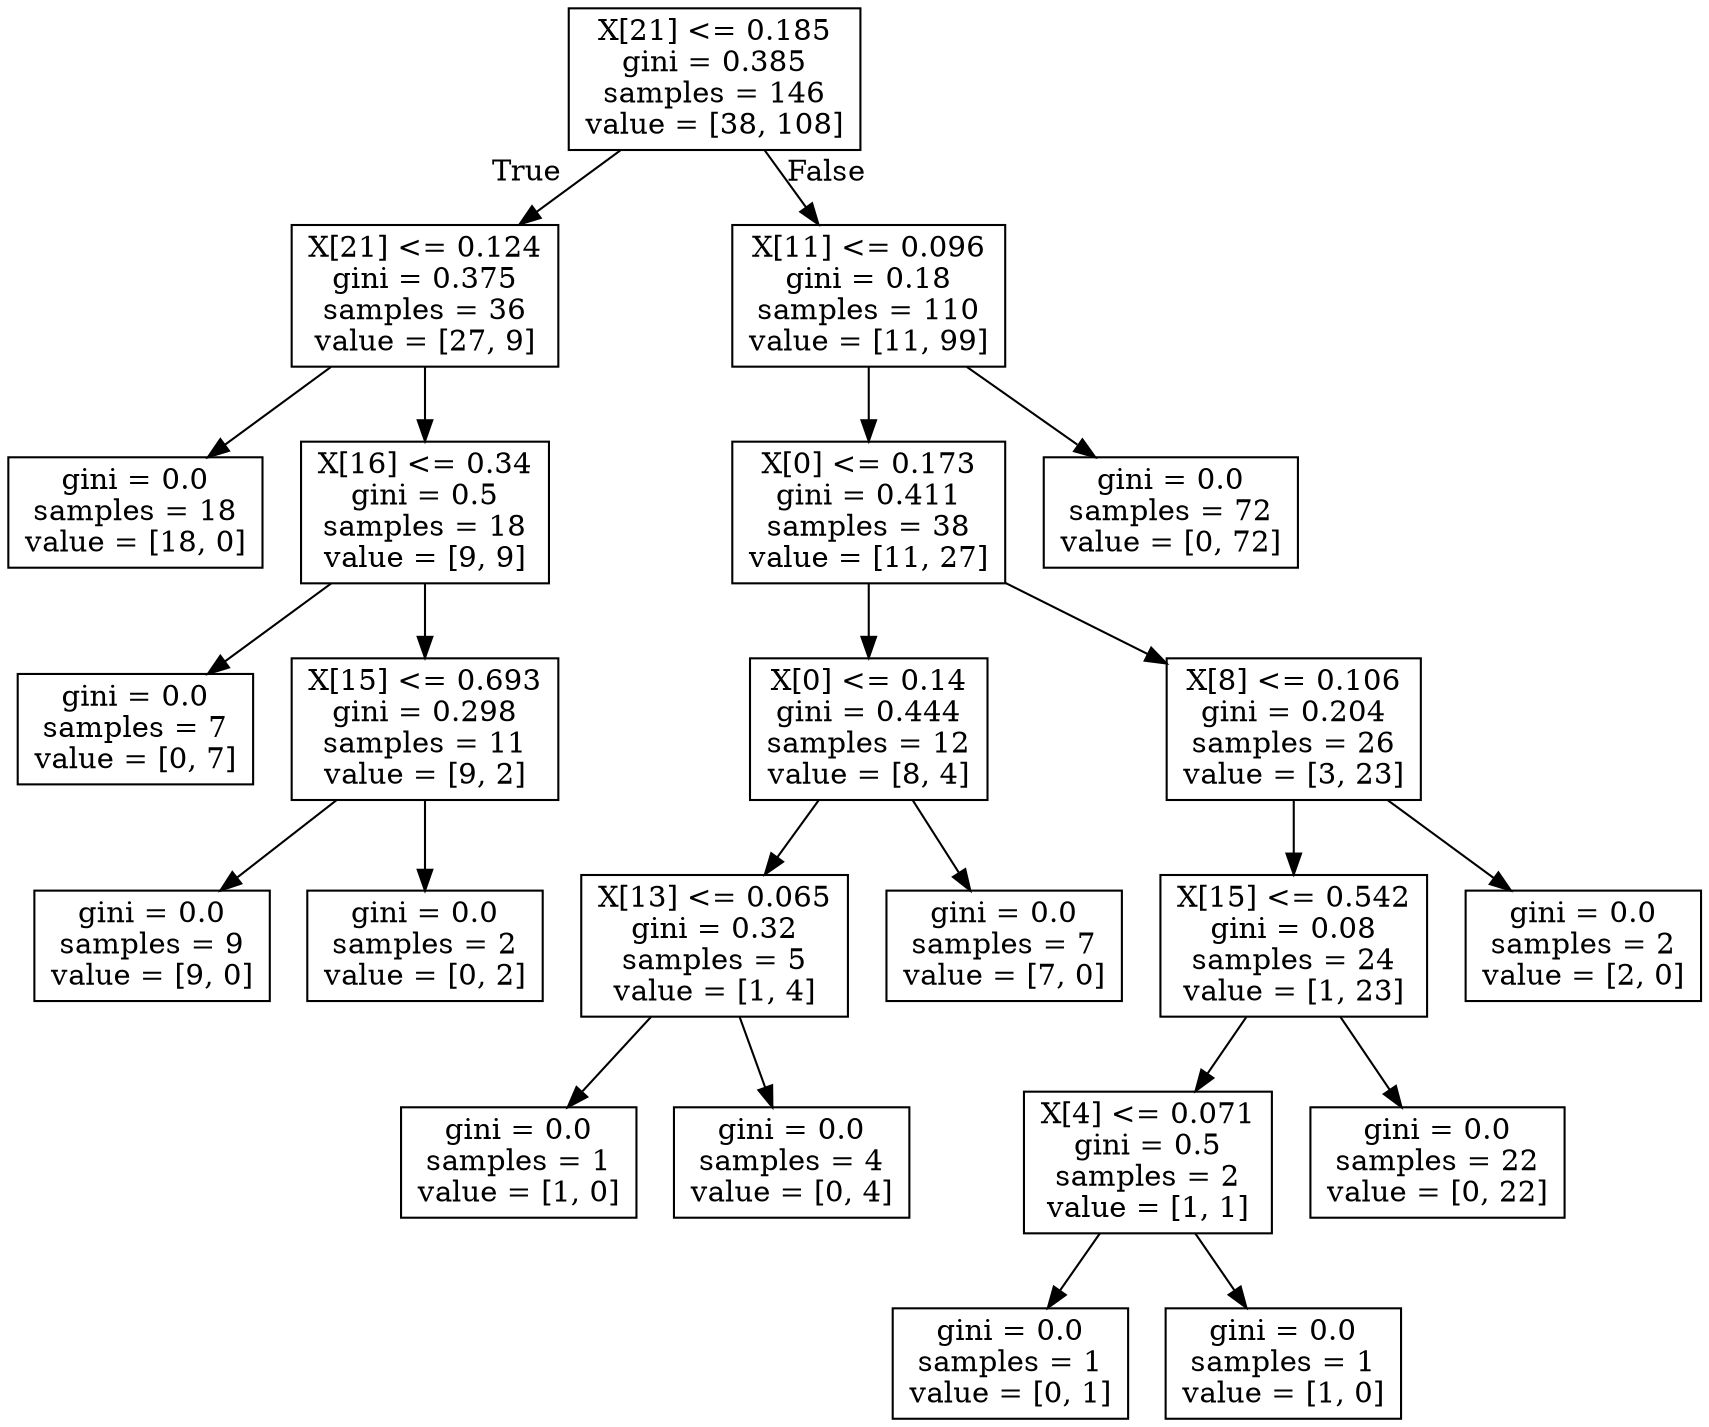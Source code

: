 digraph Tree {
node [shape=box] ;
0 [label="X[21] <= 0.185\ngini = 0.385\nsamples = 146\nvalue = [38, 108]"] ;
1 [label="X[21] <= 0.124\ngini = 0.375\nsamples = 36\nvalue = [27, 9]"] ;
0 -> 1 [labeldistance=2.5, labelangle=45, headlabel="True"] ;
2 [label="gini = 0.0\nsamples = 18\nvalue = [18, 0]"] ;
1 -> 2 ;
3 [label="X[16] <= 0.34\ngini = 0.5\nsamples = 18\nvalue = [9, 9]"] ;
1 -> 3 ;
4 [label="gini = 0.0\nsamples = 7\nvalue = [0, 7]"] ;
3 -> 4 ;
5 [label="X[15] <= 0.693\ngini = 0.298\nsamples = 11\nvalue = [9, 2]"] ;
3 -> 5 ;
6 [label="gini = 0.0\nsamples = 9\nvalue = [9, 0]"] ;
5 -> 6 ;
7 [label="gini = 0.0\nsamples = 2\nvalue = [0, 2]"] ;
5 -> 7 ;
8 [label="X[11] <= 0.096\ngini = 0.18\nsamples = 110\nvalue = [11, 99]"] ;
0 -> 8 [labeldistance=2.5, labelangle=-45, headlabel="False"] ;
9 [label="X[0] <= 0.173\ngini = 0.411\nsamples = 38\nvalue = [11, 27]"] ;
8 -> 9 ;
10 [label="X[0] <= 0.14\ngini = 0.444\nsamples = 12\nvalue = [8, 4]"] ;
9 -> 10 ;
11 [label="X[13] <= 0.065\ngini = 0.32\nsamples = 5\nvalue = [1, 4]"] ;
10 -> 11 ;
12 [label="gini = 0.0\nsamples = 1\nvalue = [1, 0]"] ;
11 -> 12 ;
13 [label="gini = 0.0\nsamples = 4\nvalue = [0, 4]"] ;
11 -> 13 ;
14 [label="gini = 0.0\nsamples = 7\nvalue = [7, 0]"] ;
10 -> 14 ;
15 [label="X[8] <= 0.106\ngini = 0.204\nsamples = 26\nvalue = [3, 23]"] ;
9 -> 15 ;
16 [label="X[15] <= 0.542\ngini = 0.08\nsamples = 24\nvalue = [1, 23]"] ;
15 -> 16 ;
17 [label="X[4] <= 0.071\ngini = 0.5\nsamples = 2\nvalue = [1, 1]"] ;
16 -> 17 ;
18 [label="gini = 0.0\nsamples = 1\nvalue = [0, 1]"] ;
17 -> 18 ;
19 [label="gini = 0.0\nsamples = 1\nvalue = [1, 0]"] ;
17 -> 19 ;
20 [label="gini = 0.0\nsamples = 22\nvalue = [0, 22]"] ;
16 -> 20 ;
21 [label="gini = 0.0\nsamples = 2\nvalue = [2, 0]"] ;
15 -> 21 ;
22 [label="gini = 0.0\nsamples = 72\nvalue = [0, 72]"] ;
8 -> 22 ;
}